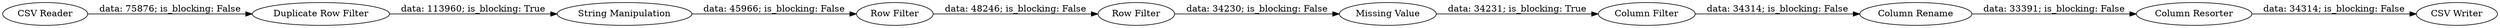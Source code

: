 digraph {
	"-8143682008271644928_20" [label="Column Resorter"]
	"-8143682008271644928_16" [label="String Manipulation"]
	"-8143682008271644928_7" [label="Row Filter"]
	"-8143682008271644928_12" [label="Column Rename"]
	"-8143682008271644928_10" [label="Row Filter"]
	"-8143682008271644928_8" [label="Duplicate Row Filter"]
	"-8143682008271644928_19" [label="Missing Value"]
	"-8143682008271644928_21" [label="CSV Reader"]
	"-8143682008271644928_15" [label="CSV Writer"]
	"-8143682008271644928_13" [label="Column Filter"]
	"-8143682008271644928_13" -> "-8143682008271644928_12" [label="data: 34314; is_blocking: False"]
	"-8143682008271644928_19" -> "-8143682008271644928_13" [label="data: 34231; is_blocking: True"]
	"-8143682008271644928_20" -> "-8143682008271644928_15" [label="data: 34314; is_blocking: False"]
	"-8143682008271644928_21" -> "-8143682008271644928_8" [label="data: 75876; is_blocking: False"]
	"-8143682008271644928_12" -> "-8143682008271644928_20" [label="data: 33391; is_blocking: False"]
	"-8143682008271644928_7" -> "-8143682008271644928_10" [label="data: 48246; is_blocking: False"]
	"-8143682008271644928_10" -> "-8143682008271644928_19" [label="data: 34230; is_blocking: False"]
	"-8143682008271644928_16" -> "-8143682008271644928_7" [label="data: 45966; is_blocking: False"]
	"-8143682008271644928_8" -> "-8143682008271644928_16" [label="data: 113960; is_blocking: True"]
	rankdir=LR
}

